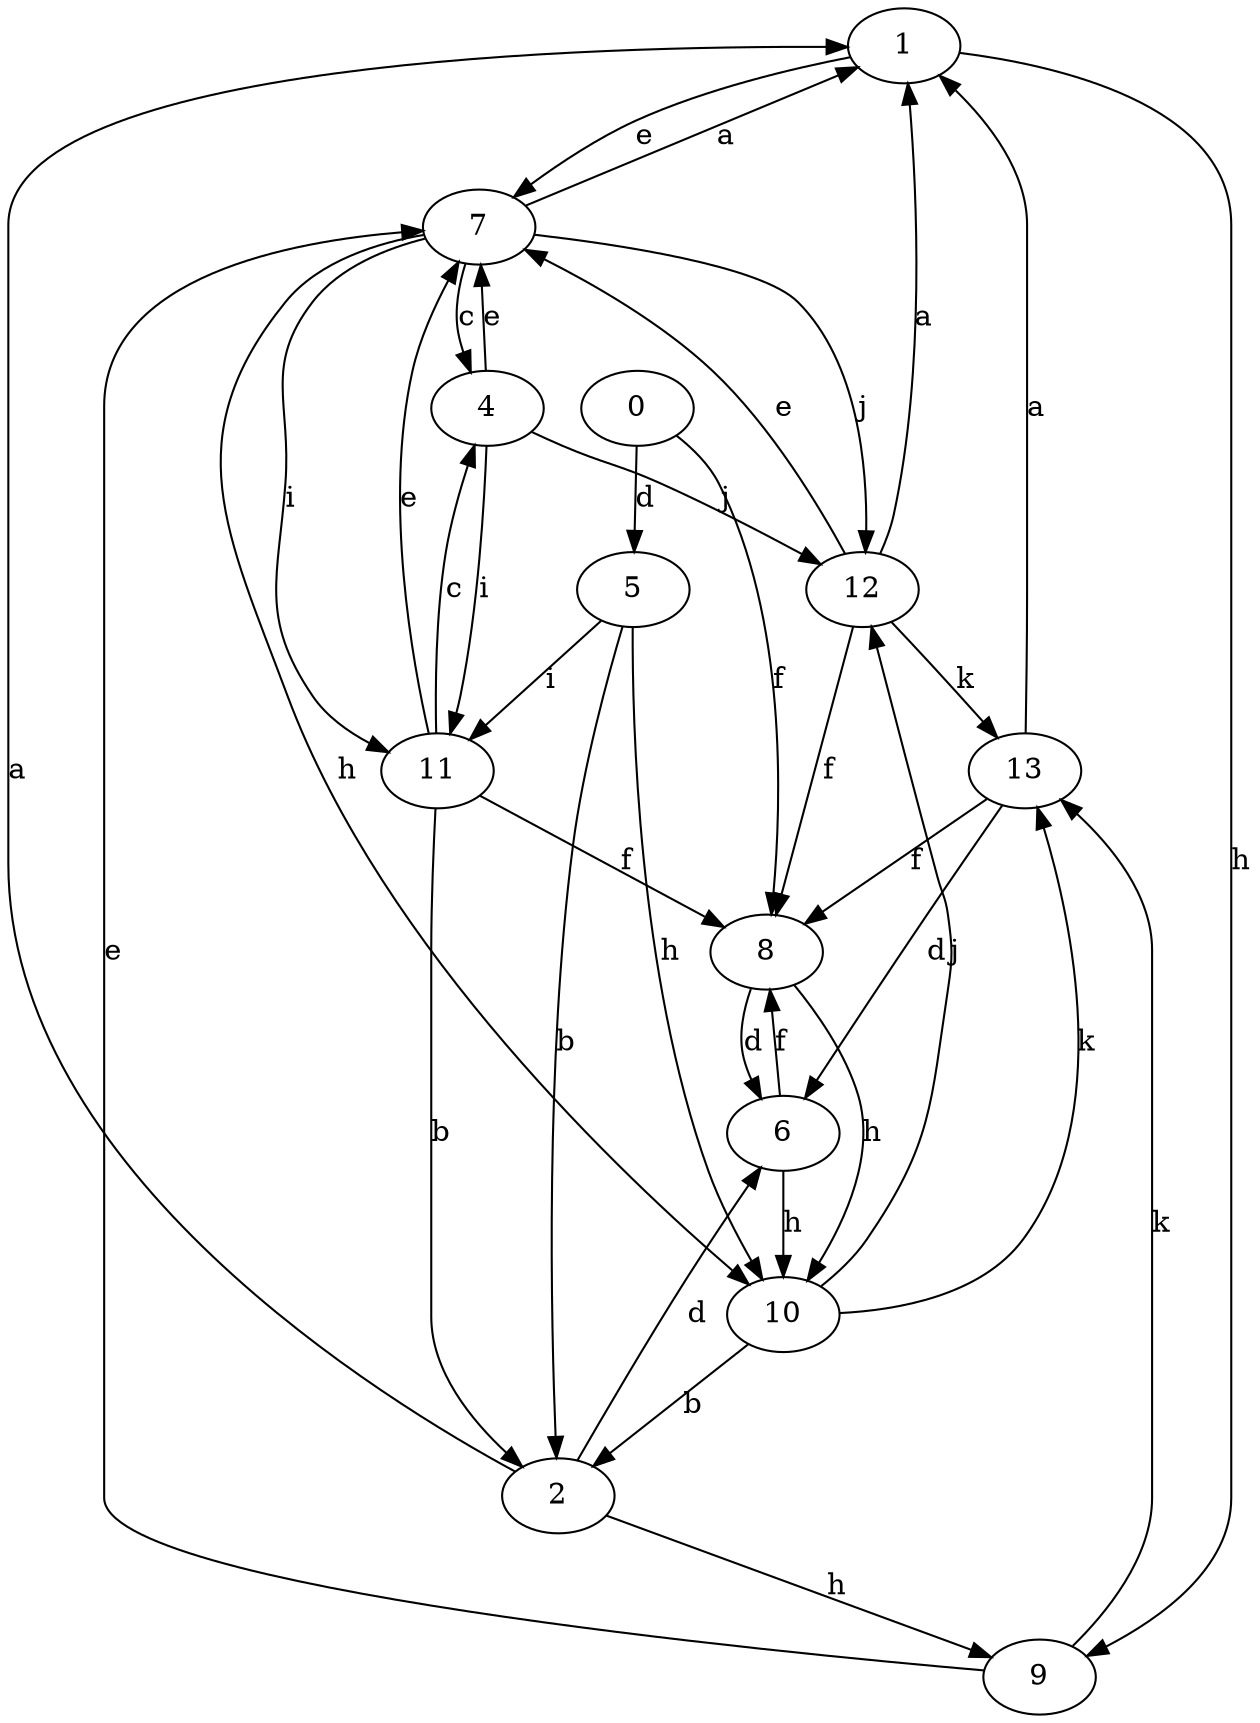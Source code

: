 strict digraph  {
1;
2;
4;
5;
6;
7;
8;
9;
0;
10;
11;
12;
13;
1 -> 7  [label=e];
1 -> 9  [label=h];
2 -> 1  [label=a];
2 -> 6  [label=d];
2 -> 9  [label=h];
4 -> 7  [label=e];
4 -> 11  [label=i];
4 -> 12  [label=j];
5 -> 2  [label=b];
5 -> 10  [label=h];
5 -> 11  [label=i];
6 -> 8  [label=f];
6 -> 10  [label=h];
7 -> 1  [label=a];
7 -> 4  [label=c];
7 -> 10  [label=h];
7 -> 11  [label=i];
7 -> 12  [label=j];
8 -> 6  [label=d];
8 -> 10  [label=h];
9 -> 7  [label=e];
9 -> 13  [label=k];
0 -> 5  [label=d];
0 -> 8  [label=f];
10 -> 2  [label=b];
10 -> 12  [label=j];
10 -> 13  [label=k];
11 -> 2  [label=b];
11 -> 4  [label=c];
11 -> 7  [label=e];
11 -> 8  [label=f];
12 -> 1  [label=a];
12 -> 7  [label=e];
12 -> 8  [label=f];
12 -> 13  [label=k];
13 -> 1  [label=a];
13 -> 6  [label=d];
13 -> 8  [label=f];
}
